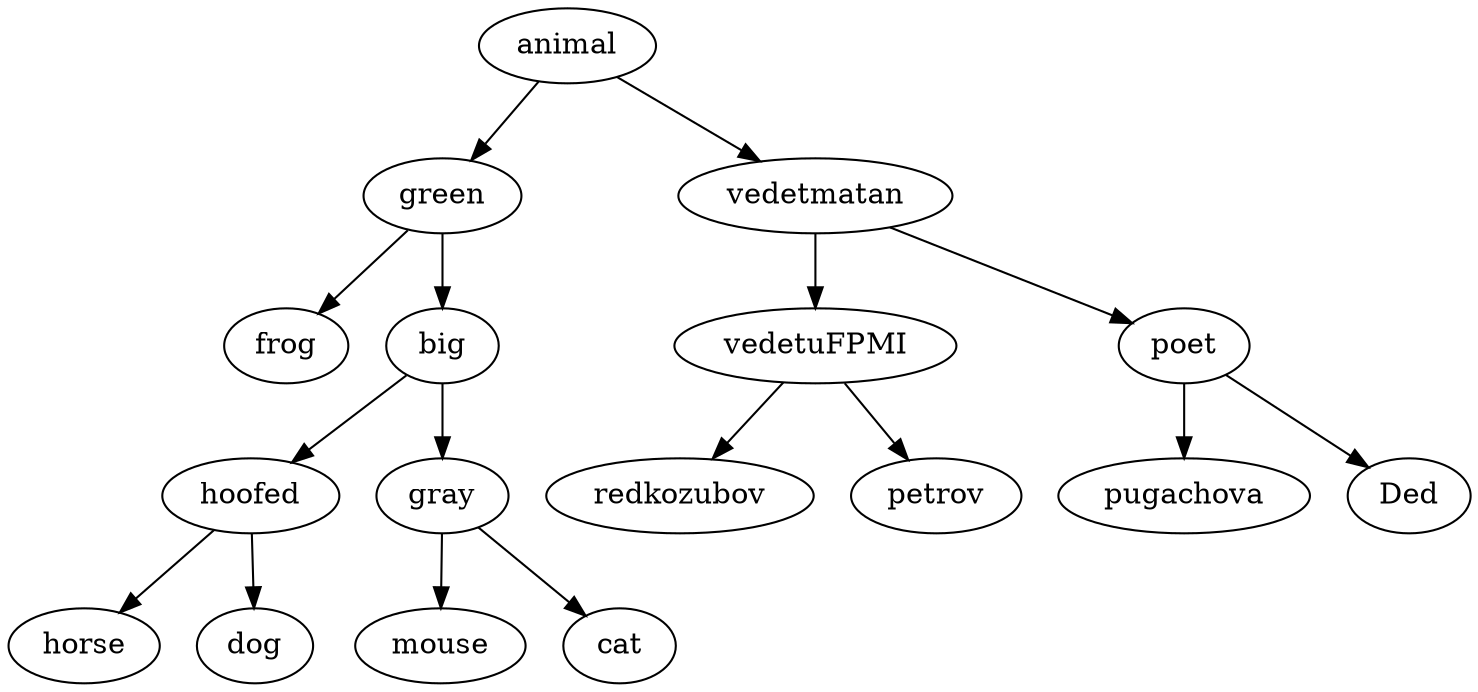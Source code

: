 digraph TREE{
	animal -> green
	green -> frog
	green -> big
	big -> hoofed
	hoofed -> horse
	hoofed -> dog
	big -> gray
	gray -> mouse
	gray -> cat
	animal -> vedetmatan
	vedetmatan -> vedetuFPMI
	vedetuFPMI -> redkozubov
	vedetuFPMI -> petrov
	vedetmatan -> poet
	poet -> pugachova
	poet -> Ded
}
